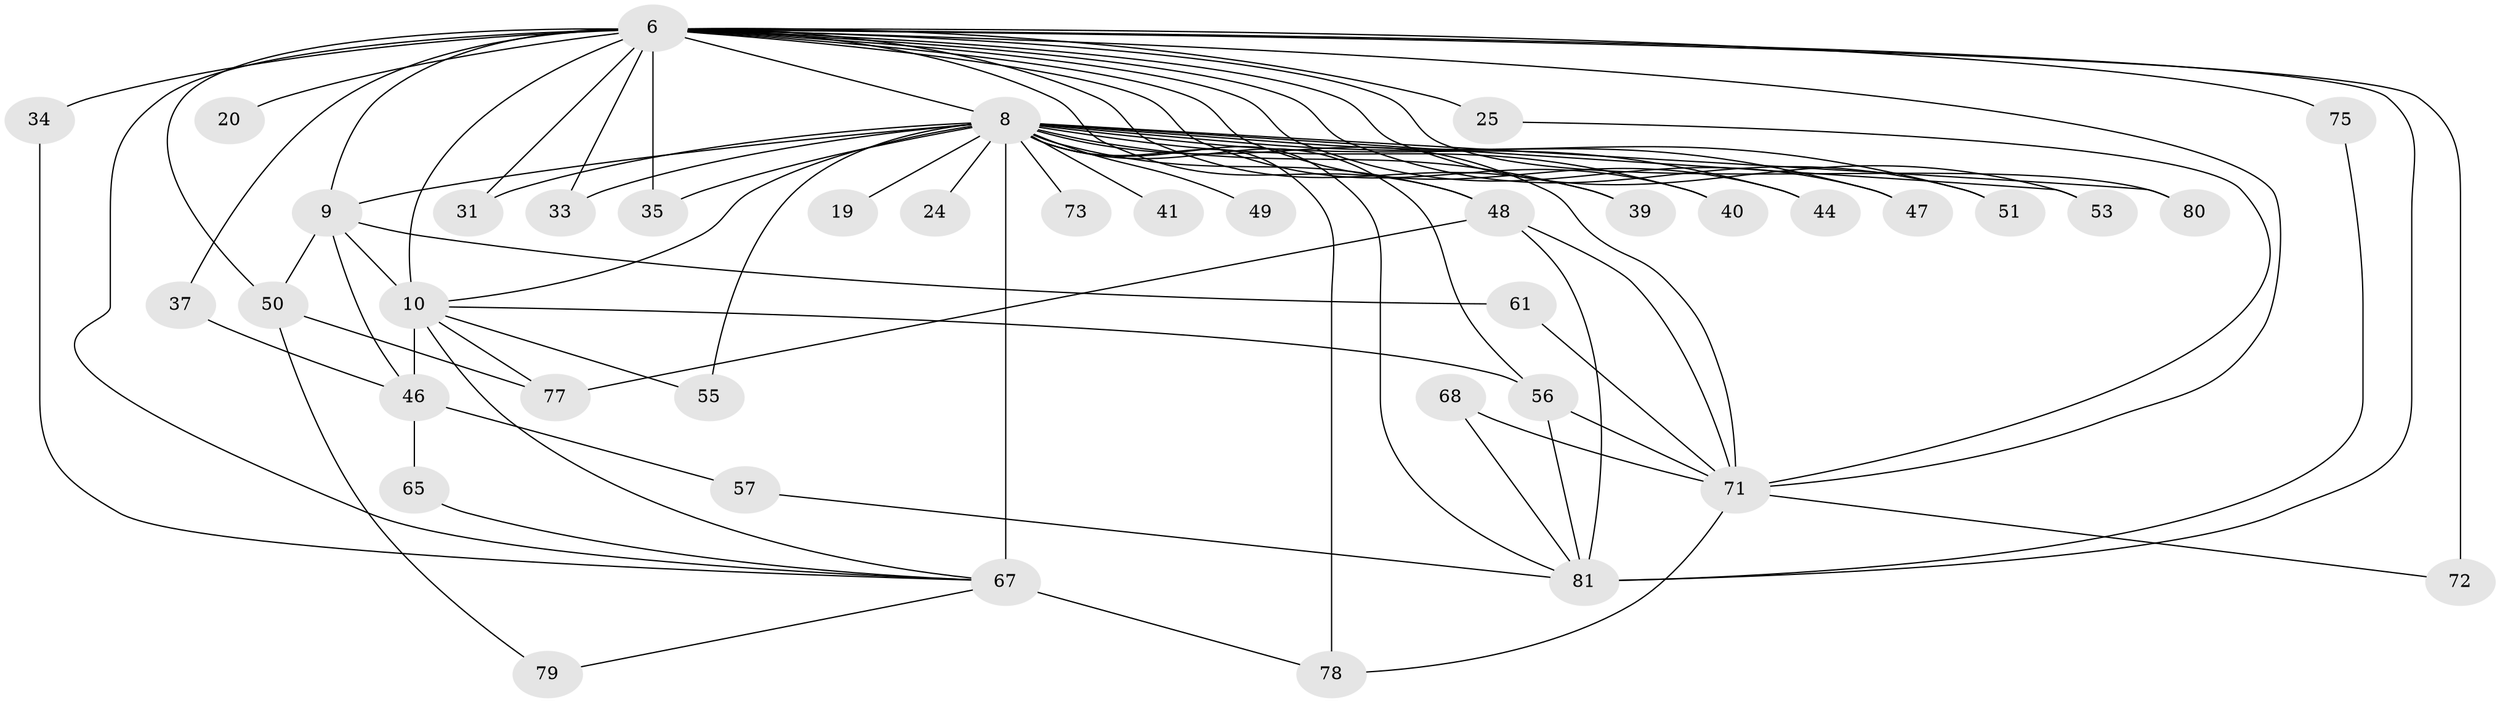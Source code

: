 // original degree distribution, {17: 0.024691358024691357, 28: 0.012345679012345678, 20: 0.012345679012345678, 10: 0.012345679012345678, 15: 0.012345679012345678, 14: 0.012345679012345678, 30: 0.012345679012345678, 11: 0.012345679012345678, 12: 0.012345679012345678, 3: 0.20987654320987653, 5: 0.07407407407407407, 6: 0.024691358024691357, 7: 0.012345679012345678, 4: 0.06172839506172839, 2: 0.49382716049382713}
// Generated by graph-tools (version 1.1) at 2025/45/03/09/25 04:45:29]
// undirected, 40 vertices, 79 edges
graph export_dot {
graph [start="1"]
  node [color=gray90,style=filled];
  6 [super="+3+4"];
  8 [super="+2"];
  9 [super="+5"];
  10 [super="+7"];
  19;
  20;
  24;
  25;
  31 [super="+11"];
  33;
  34;
  35;
  37;
  39;
  40;
  41;
  44;
  46 [super="+23"];
  47;
  48 [super="+13+28"];
  49;
  50 [super="+12"];
  51;
  53;
  55;
  56 [super="+26"];
  57;
  61;
  65;
  67 [super="+42+52+21+30+43"];
  68;
  71 [super="+22+17+66"];
  72 [super="+32"];
  73;
  75 [super="+74"];
  77 [super="+69"];
  78 [super="+70+76"];
  79;
  80;
  81 [super="+58+60"];
  6 -- 8 [weight=8];
  6 -- 9 [weight=8];
  6 -- 10 [weight=8];
  6 -- 35;
  6 -- 39;
  6 -- 75 [weight=2];
  6 -- 72 [weight=3];
  6 -- 80;
  6 -- 20 [weight=2];
  6 -- 33;
  6 -- 34 [weight=2];
  6 -- 44;
  6 -- 50 [weight=2];
  6 -- 53;
  6 -- 25 [weight=2];
  6 -- 31 [weight=2];
  6 -- 37;
  6 -- 40;
  6 -- 47;
  6 -- 48;
  6 -- 51;
  6 -- 71 [weight=2];
  6 -- 67 [weight=2];
  6 -- 81 [weight=3];
  8 -- 9 [weight=4];
  8 -- 10 [weight=4];
  8 -- 24 [weight=2];
  8 -- 33;
  8 -- 35;
  8 -- 39;
  8 -- 41 [weight=2];
  8 -- 44;
  8 -- 48 [weight=4];
  8 -- 49 [weight=2];
  8 -- 51;
  8 -- 53;
  8 -- 55;
  8 -- 78 [weight=2];
  8 -- 73;
  8 -- 80;
  8 -- 19;
  8 -- 31;
  8 -- 40;
  8 -- 47;
  8 -- 56 [weight=2];
  8 -- 71 [weight=2];
  8 -- 67 [weight=7];
  8 -- 81 [weight=2];
  9 -- 10 [weight=4];
  9 -- 61;
  9 -- 46;
  9 -- 50;
  10 -- 46 [weight=3];
  10 -- 55;
  10 -- 56;
  10 -- 67 [weight=2];
  10 -- 77;
  25 -- 71;
  34 -- 67;
  37 -- 46;
  46 -- 65;
  46 -- 57;
  48 -- 77;
  48 -- 71;
  48 -- 81;
  50 -- 79;
  50 -- 77;
  56 -- 81;
  56 -- 71;
  57 -- 81;
  61 -- 71;
  65 -- 67;
  67 -- 79;
  67 -- 78;
  68 -- 71;
  68 -- 81;
  71 -- 72;
  71 -- 78 [weight=2];
  75 -- 81;
}
